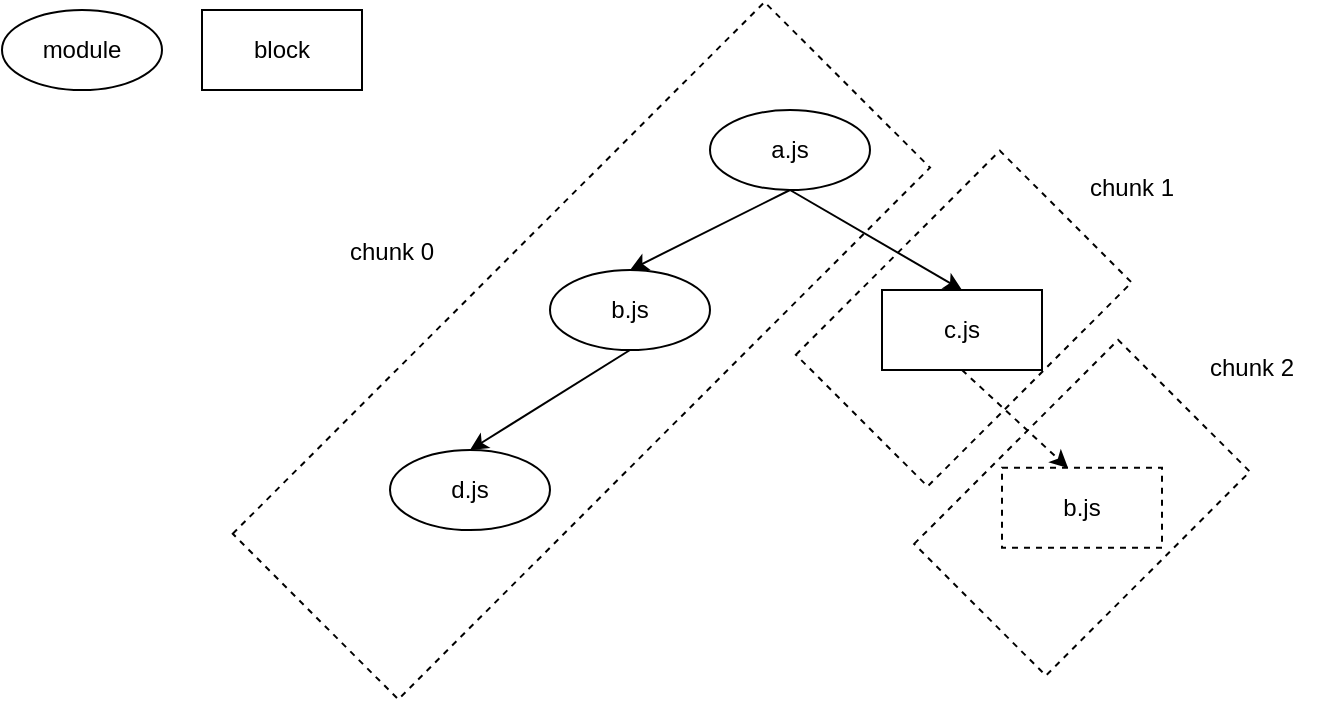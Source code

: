 <mxfile version="14.1.8" type="github">
  <diagram id="m-hozwIraGs_RCXANB_e" name="Page-1">
    <mxGraphModel dx="890" dy="611" grid="1" gridSize="10" guides="1" tooltips="1" connect="1" arrows="1" fold="1" page="1" pageScale="1" pageWidth="827" pageHeight="1169" math="0" shadow="0">
      <root>
        <mxCell id="0" />
        <mxCell id="1" parent="0" />
        <mxCell id="B49CkkASTAIgz1Ln5kYT-10" value="" style="rounded=0;whiteSpace=wrap;html=1;rotation=-45;dashed=1;" parent="1" vertex="1">
          <mxGeometry x="487.88" y="232.31" width="144.24" height="93.16" as="geometry" />
        </mxCell>
        <mxCell id="B49CkkASTAIgz1Ln5kYT-7" value="" style="rounded=0;whiteSpace=wrap;html=1;rotation=-45;dashed=1;" parent="1" vertex="1">
          <mxGeometry x="428.75" y="137.72" width="144.24" height="93.16" as="geometry" />
        </mxCell>
        <mxCell id="B49CkkASTAIgz1Ln5kYT-6" value="" style="rounded=0;whiteSpace=wrap;html=1;rotation=-45;dashed=1;" parent="1" vertex="1">
          <mxGeometry x="121.69" y="141.82" width="376" height="117.07" as="geometry" />
        </mxCell>
        <mxCell id="sWCAbqIsSpMauEiSs6HI-1" value="module" style="ellipse;whiteSpace=wrap;html=1;" parent="1" vertex="1">
          <mxGeometry x="20" y="30" width="80" height="40" as="geometry" />
        </mxCell>
        <mxCell id="sWCAbqIsSpMauEiSs6HI-2" value="block" style="rounded=0;whiteSpace=wrap;html=1;" parent="1" vertex="1">
          <mxGeometry x="120" y="30" width="80" height="40" as="geometry" />
        </mxCell>
        <mxCell id="sWCAbqIsSpMauEiSs6HI-4" value="a.js" style="ellipse;whiteSpace=wrap;html=1;" parent="1" vertex="1">
          <mxGeometry x="374" y="80" width="80" height="40" as="geometry" />
        </mxCell>
        <mxCell id="sWCAbqIsSpMauEiSs6HI-5" value="b.js" style="ellipse;whiteSpace=wrap;html=1;" parent="1" vertex="1">
          <mxGeometry x="294" y="160" width="80" height="40" as="geometry" />
        </mxCell>
        <mxCell id="sWCAbqIsSpMauEiSs6HI-6" value="c.js" style="rounded=0;whiteSpace=wrap;html=1;" parent="1" vertex="1">
          <mxGeometry x="460" y="170" width="80" height="40" as="geometry" />
        </mxCell>
        <mxCell id="sWCAbqIsSpMauEiSs6HI-9" value="" style="endArrow=classic;html=1;exitX=0.5;exitY=1;exitDx=0;exitDy=0;entryX=0.5;entryY=0;entryDx=0;entryDy=0;" parent="1" source="sWCAbqIsSpMauEiSs6HI-4" target="sWCAbqIsSpMauEiSs6HI-5" edge="1">
          <mxGeometry width="50" height="50" relative="1" as="geometry">
            <mxPoint x="400" y="270" as="sourcePoint" />
            <mxPoint x="450" y="220" as="targetPoint" />
          </mxGeometry>
        </mxCell>
        <mxCell id="sWCAbqIsSpMauEiSs6HI-10" value="" style="endArrow=classic;html=1;exitX=0.5;exitY=1;exitDx=0;exitDy=0;entryX=0.5;entryY=0;entryDx=0;entryDy=0;" parent="1" source="sWCAbqIsSpMauEiSs6HI-4" target="sWCAbqIsSpMauEiSs6HI-6" edge="1">
          <mxGeometry width="50" height="50" relative="1" as="geometry">
            <mxPoint x="424" y="130" as="sourcePoint" />
            <mxPoint x="320" y="170" as="targetPoint" />
          </mxGeometry>
        </mxCell>
        <mxCell id="sWCAbqIsSpMauEiSs6HI-12" value="d.js" style="ellipse;whiteSpace=wrap;html=1;" parent="1" vertex="1">
          <mxGeometry x="214" y="250" width="80" height="40" as="geometry" />
        </mxCell>
        <mxCell id="sWCAbqIsSpMauEiSs6HI-14" value="" style="endArrow=classic;html=1;entryX=0.5;entryY=0;entryDx=0;entryDy=0;exitX=0.5;exitY=1;exitDx=0;exitDy=0;" parent="1" source="sWCAbqIsSpMauEiSs6HI-5" target="sWCAbqIsSpMauEiSs6HI-12" edge="1">
          <mxGeometry width="50" height="50" relative="1" as="geometry">
            <mxPoint x="330" y="220" as="sourcePoint" />
            <mxPoint x="250" y="240" as="targetPoint" />
          </mxGeometry>
        </mxCell>
        <mxCell id="sWCAbqIsSpMauEiSs6HI-16" value="b.js" style="rounded=0;whiteSpace=wrap;html=1;dashed=1;" parent="1" vertex="1">
          <mxGeometry x="520" y="258.89" width="80" height="40" as="geometry" />
        </mxCell>
        <mxCell id="B49CkkASTAIgz1Ln5kYT-9" value="" style="endArrow=classic;html=1;exitX=0.5;exitY=1;exitDx=0;exitDy=0;entryX=0.413;entryY=0.003;entryDx=0;entryDy=0;entryPerimeter=0;dashed=1;" parent="1" source="sWCAbqIsSpMauEiSs6HI-6" target="sWCAbqIsSpMauEiSs6HI-16" edge="1">
          <mxGeometry width="50" height="50" relative="1" as="geometry">
            <mxPoint x="424" y="130" as="sourcePoint" />
            <mxPoint x="510" y="180" as="targetPoint" />
            <Array as="points" />
          </mxGeometry>
        </mxCell>
        <mxCell id="B49CkkASTAIgz1Ln5kYT-11" value="chunk 0" style="text;html=1;strokeColor=none;fillColor=none;align=center;verticalAlign=middle;whiteSpace=wrap;rounded=0;dashed=1;" parent="1" vertex="1">
          <mxGeometry x="180" y="141.82" width="70" height="18.18" as="geometry" />
        </mxCell>
        <mxCell id="B49CkkASTAIgz1Ln5kYT-12" value="chunk 1" style="text;html=1;strokeColor=none;fillColor=none;align=center;verticalAlign=middle;whiteSpace=wrap;rounded=0;dashed=1;" parent="1" vertex="1">
          <mxGeometry x="550" y="110" width="70" height="18.18" as="geometry" />
        </mxCell>
        <mxCell id="B49CkkASTAIgz1Ln5kYT-13" value="chunk 2" style="text;html=1;strokeColor=none;fillColor=none;align=center;verticalAlign=middle;whiteSpace=wrap;rounded=0;dashed=1;" parent="1" vertex="1">
          <mxGeometry x="610" y="200" width="70" height="18.18" as="geometry" />
        </mxCell>
      </root>
    </mxGraphModel>
  </diagram>
</mxfile>
